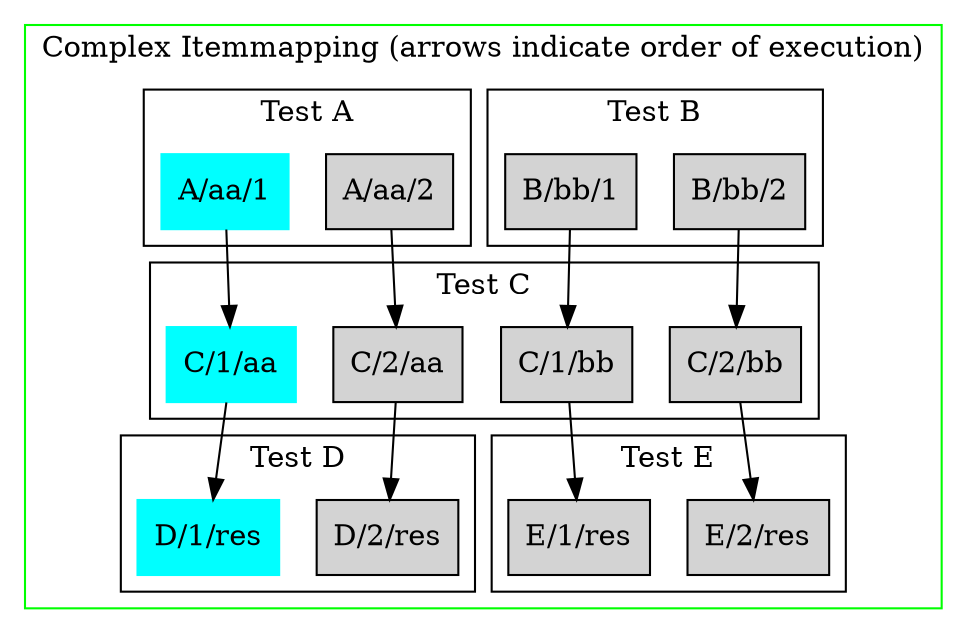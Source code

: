 digraph G {

    // put client after server so server_start node is visible
    //
    subgraph cluster_1 {
        node [style=filled,shape=box];
	
	subgraph cluster_3 {
		node [style=filled];
		label = "Test B";
		"B/bb/2";
		"B/bb/1";
	}
	subgraph cluster_2 {
		node [style=filled];
		label = "Test A";
		"A/aa/2";
		"A/aa/1" [color=cyan];
	}
	subgraph cluster_4 {
		node [style=filled];
		label = "Test C";
		"C/1/aa" [color=cyan];
		"A/aa/1" -> "C/1/aa";
		"B/bb/1" -> "C/1/bb";
		"A/aa/2" -> "C/2/aa";
		"B/bb/2" -> "C/2/bb";
	}
	subgraph cluster_5 {
		node [style=filled];
		label = "Test D";
		 "D/1/res" [color=cyan];
		"C/1/aa" -> "D/1/res";
		"C/2/aa" -> "D/2/res";
	}
	subgraph cluster_6 {
		node [style=filled];
		label = "Test E";
		"C/1/bb" -> "E/1/res";
		"C/2/bb" -> "E/2/res";
	}

        label = "Complex Itemmapping (arrows indicate order of execution)";
        color=green;
    }

}
